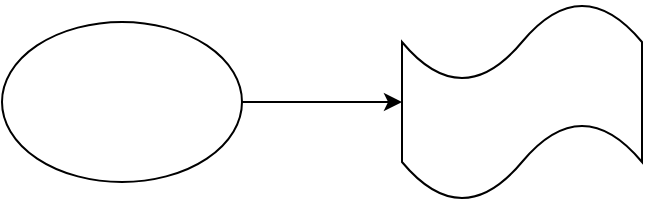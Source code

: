 <mxfile version="13.6.9" type="github">
  <diagram id="NHfA0k9z1eQKoBuckNd4" name="第 1 页">
    <mxGraphModel dx="1245" dy="811" grid="1" gridSize="10" guides="1" tooltips="1" connect="1" arrows="1" fold="1" page="1" pageScale="1" pageWidth="827" pageHeight="1169" math="0" shadow="0">
      <root>
        <mxCell id="0" />
        <mxCell id="1" parent="0" />
        <mxCell id="34jCwZYlJebGgizJhJBP-3" value="" style="edgeStyle=orthogonalEdgeStyle;rounded=0;orthogonalLoop=1;jettySize=auto;html=1;" edge="1" parent="1" source="34jCwZYlJebGgizJhJBP-1" target="34jCwZYlJebGgizJhJBP-2">
          <mxGeometry relative="1" as="geometry" />
        </mxCell>
        <mxCell id="34jCwZYlJebGgizJhJBP-1" value="" style="ellipse;whiteSpace=wrap;html=1;" vertex="1" parent="1">
          <mxGeometry x="350" y="380" width="120" height="80" as="geometry" />
        </mxCell>
        <mxCell id="34jCwZYlJebGgizJhJBP-2" value="" style="shape=tape;whiteSpace=wrap;html=1;" vertex="1" parent="1">
          <mxGeometry x="550" y="370" width="120" height="100" as="geometry" />
        </mxCell>
      </root>
    </mxGraphModel>
  </diagram>
</mxfile>
